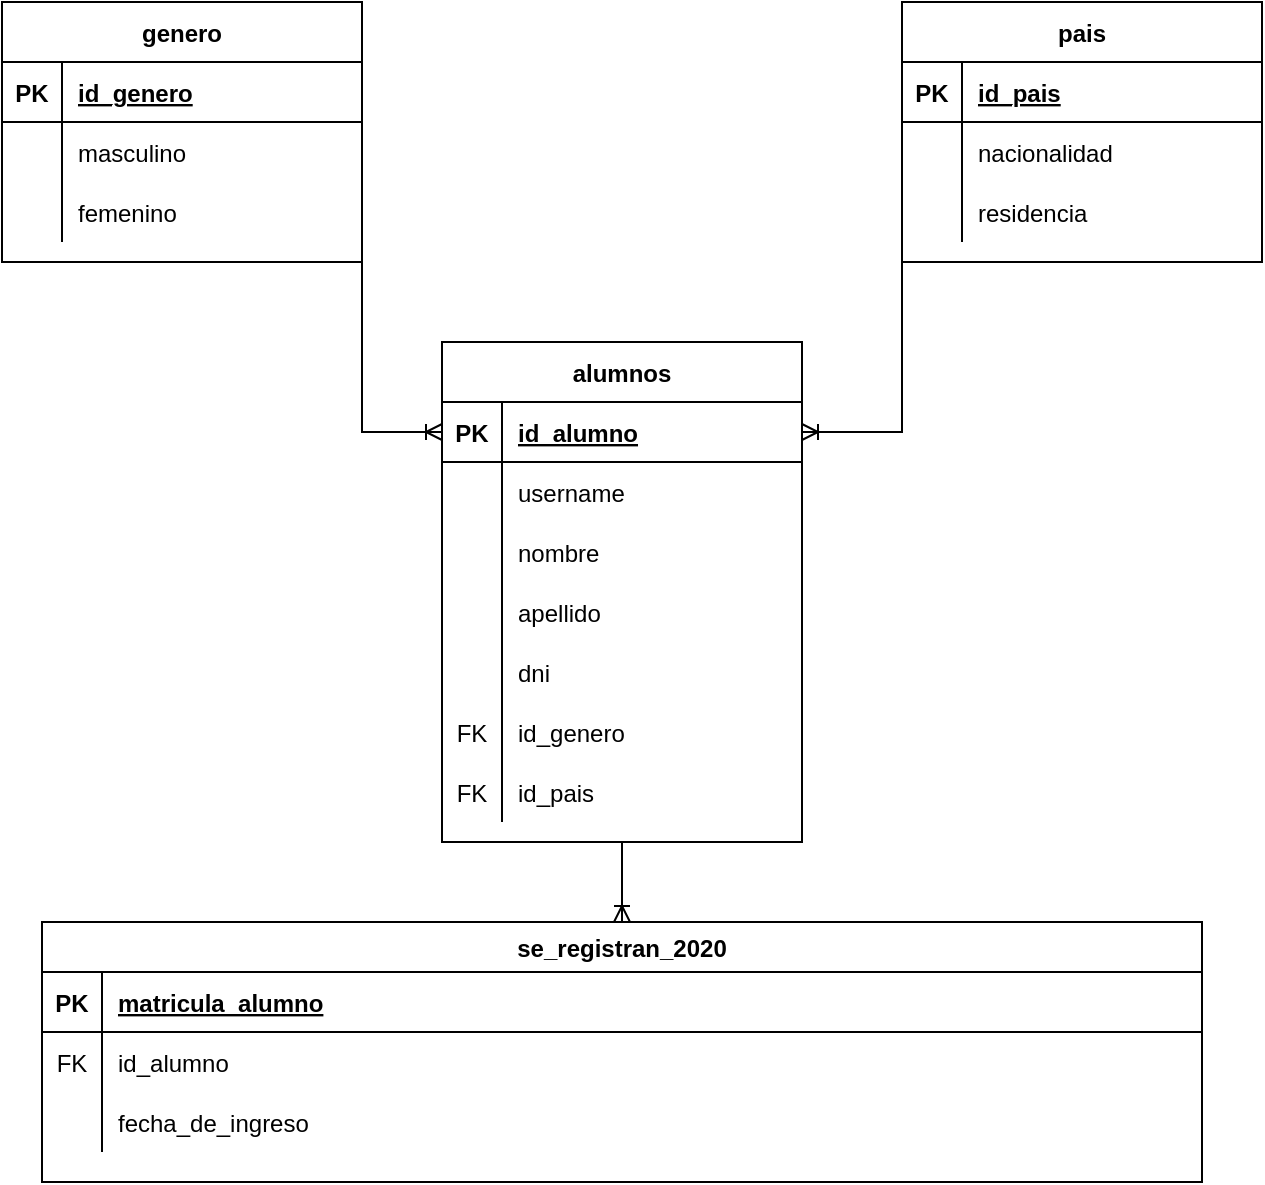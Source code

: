 <mxfile version="20.5.1" type="github">
  <diagram id="C5RBs43oDa-KdzZeNtuy" name="Page-1">
    <mxGraphModel dx="2009" dy="732" grid="1" gridSize="10" guides="1" tooltips="1" connect="1" arrows="1" fold="1" page="1" pageScale="1" pageWidth="827" pageHeight="1169" math="0" shadow="0">
      <root>
        <mxCell id="WIyWlLk6GJQsqaUBKTNV-0" />
        <mxCell id="WIyWlLk6GJQsqaUBKTNV-1" parent="WIyWlLk6GJQsqaUBKTNV-0" />
        <mxCell id="DNEb0LjAqOow33Zedk2P-69" style="edgeStyle=orthogonalEdgeStyle;rounded=0;orthogonalLoop=1;jettySize=auto;html=1;exitX=0.5;exitY=1;exitDx=0;exitDy=0;endArrow=ERoneToMany;endFill=0;" edge="1" parent="WIyWlLk6GJQsqaUBKTNV-1" source="DNEb0LjAqOow33Zedk2P-0" target="DNEb0LjAqOow33Zedk2P-47">
          <mxGeometry relative="1" as="geometry" />
        </mxCell>
        <mxCell id="DNEb0LjAqOow33Zedk2P-0" value="alumnos" style="shape=table;startSize=30;container=1;collapsible=1;childLayout=tableLayout;fixedRows=1;rowLines=0;fontStyle=1;align=center;resizeLast=1;" vertex="1" parent="WIyWlLk6GJQsqaUBKTNV-1">
          <mxGeometry x="-510" y="190" width="180" height="250" as="geometry" />
        </mxCell>
        <mxCell id="DNEb0LjAqOow33Zedk2P-1" value="" style="shape=tableRow;horizontal=0;startSize=0;swimlaneHead=0;swimlaneBody=0;fillColor=none;collapsible=0;dropTarget=0;points=[[0,0.5],[1,0.5]];portConstraint=eastwest;top=0;left=0;right=0;bottom=1;" vertex="1" parent="DNEb0LjAqOow33Zedk2P-0">
          <mxGeometry y="30" width="180" height="30" as="geometry" />
        </mxCell>
        <mxCell id="DNEb0LjAqOow33Zedk2P-2" value="PK" style="shape=partialRectangle;connectable=0;fillColor=none;top=0;left=0;bottom=0;right=0;fontStyle=1;overflow=hidden;" vertex="1" parent="DNEb0LjAqOow33Zedk2P-1">
          <mxGeometry width="30" height="30" as="geometry">
            <mxRectangle width="30" height="30" as="alternateBounds" />
          </mxGeometry>
        </mxCell>
        <mxCell id="DNEb0LjAqOow33Zedk2P-3" value="id_alumno" style="shape=partialRectangle;connectable=0;fillColor=none;top=0;left=0;bottom=0;right=0;align=left;spacingLeft=6;fontStyle=5;overflow=hidden;" vertex="1" parent="DNEb0LjAqOow33Zedk2P-1">
          <mxGeometry x="30" width="150" height="30" as="geometry">
            <mxRectangle width="150" height="30" as="alternateBounds" />
          </mxGeometry>
        </mxCell>
        <mxCell id="DNEb0LjAqOow33Zedk2P-4" value="" style="shape=tableRow;horizontal=0;startSize=0;swimlaneHead=0;swimlaneBody=0;fillColor=none;collapsible=0;dropTarget=0;points=[[0,0.5],[1,0.5]];portConstraint=eastwest;top=0;left=0;right=0;bottom=0;" vertex="1" parent="DNEb0LjAqOow33Zedk2P-0">
          <mxGeometry y="60" width="180" height="30" as="geometry" />
        </mxCell>
        <mxCell id="DNEb0LjAqOow33Zedk2P-5" value="" style="shape=partialRectangle;connectable=0;fillColor=none;top=0;left=0;bottom=0;right=0;editable=1;overflow=hidden;" vertex="1" parent="DNEb0LjAqOow33Zedk2P-4">
          <mxGeometry width="30" height="30" as="geometry">
            <mxRectangle width="30" height="30" as="alternateBounds" />
          </mxGeometry>
        </mxCell>
        <mxCell id="DNEb0LjAqOow33Zedk2P-6" value="username" style="shape=partialRectangle;connectable=0;fillColor=none;top=0;left=0;bottom=0;right=0;align=left;spacingLeft=6;overflow=hidden;" vertex="1" parent="DNEb0LjAqOow33Zedk2P-4">
          <mxGeometry x="30" width="150" height="30" as="geometry">
            <mxRectangle width="150" height="30" as="alternateBounds" />
          </mxGeometry>
        </mxCell>
        <mxCell id="DNEb0LjAqOow33Zedk2P-7" value="" style="shape=tableRow;horizontal=0;startSize=0;swimlaneHead=0;swimlaneBody=0;fillColor=none;collapsible=0;dropTarget=0;points=[[0,0.5],[1,0.5]];portConstraint=eastwest;top=0;left=0;right=0;bottom=0;" vertex="1" parent="DNEb0LjAqOow33Zedk2P-0">
          <mxGeometry y="90" width="180" height="30" as="geometry" />
        </mxCell>
        <mxCell id="DNEb0LjAqOow33Zedk2P-8" value="" style="shape=partialRectangle;connectable=0;fillColor=none;top=0;left=0;bottom=0;right=0;editable=1;overflow=hidden;" vertex="1" parent="DNEb0LjAqOow33Zedk2P-7">
          <mxGeometry width="30" height="30" as="geometry">
            <mxRectangle width="30" height="30" as="alternateBounds" />
          </mxGeometry>
        </mxCell>
        <mxCell id="DNEb0LjAqOow33Zedk2P-9" value="nombre                        " style="shape=partialRectangle;connectable=0;fillColor=none;top=0;left=0;bottom=0;right=0;align=left;spacingLeft=6;overflow=hidden;" vertex="1" parent="DNEb0LjAqOow33Zedk2P-7">
          <mxGeometry x="30" width="150" height="30" as="geometry">
            <mxRectangle width="150" height="30" as="alternateBounds" />
          </mxGeometry>
        </mxCell>
        <mxCell id="DNEb0LjAqOow33Zedk2P-10" value="" style="shape=tableRow;horizontal=0;startSize=0;swimlaneHead=0;swimlaneBody=0;fillColor=none;collapsible=0;dropTarget=0;points=[[0,0.5],[1,0.5]];portConstraint=eastwest;top=0;left=0;right=0;bottom=0;" vertex="1" parent="DNEb0LjAqOow33Zedk2P-0">
          <mxGeometry y="120" width="180" height="30" as="geometry" />
        </mxCell>
        <mxCell id="DNEb0LjAqOow33Zedk2P-11" value="" style="shape=partialRectangle;connectable=0;fillColor=none;top=0;left=0;bottom=0;right=0;editable=1;overflow=hidden;" vertex="1" parent="DNEb0LjAqOow33Zedk2P-10">
          <mxGeometry width="30" height="30" as="geometry">
            <mxRectangle width="30" height="30" as="alternateBounds" />
          </mxGeometry>
        </mxCell>
        <mxCell id="DNEb0LjAqOow33Zedk2P-12" value="apellido" style="shape=partialRectangle;connectable=0;fillColor=none;top=0;left=0;bottom=0;right=0;align=left;spacingLeft=6;overflow=hidden;" vertex="1" parent="DNEb0LjAqOow33Zedk2P-10">
          <mxGeometry x="30" width="150" height="30" as="geometry">
            <mxRectangle width="150" height="30" as="alternateBounds" />
          </mxGeometry>
        </mxCell>
        <mxCell id="DNEb0LjAqOow33Zedk2P-13" value="" style="shape=tableRow;horizontal=0;startSize=0;swimlaneHead=0;swimlaneBody=0;fillColor=none;collapsible=0;dropTarget=0;points=[[0,0.5],[1,0.5]];portConstraint=eastwest;top=0;left=0;right=0;bottom=0;" vertex="1" parent="DNEb0LjAqOow33Zedk2P-0">
          <mxGeometry y="150" width="180" height="30" as="geometry" />
        </mxCell>
        <mxCell id="DNEb0LjAqOow33Zedk2P-14" value="" style="shape=partialRectangle;connectable=0;fillColor=none;top=0;left=0;bottom=0;right=0;editable=1;overflow=hidden;" vertex="1" parent="DNEb0LjAqOow33Zedk2P-13">
          <mxGeometry width="30" height="30" as="geometry">
            <mxRectangle width="30" height="30" as="alternateBounds" />
          </mxGeometry>
        </mxCell>
        <mxCell id="DNEb0LjAqOow33Zedk2P-15" value="dni" style="shape=partialRectangle;connectable=0;fillColor=none;top=0;left=0;bottom=0;right=0;align=left;spacingLeft=6;overflow=hidden;" vertex="1" parent="DNEb0LjAqOow33Zedk2P-13">
          <mxGeometry x="30" width="150" height="30" as="geometry">
            <mxRectangle width="150" height="30" as="alternateBounds" />
          </mxGeometry>
        </mxCell>
        <mxCell id="DNEb0LjAqOow33Zedk2P-29" value="" style="shape=tableRow;horizontal=0;startSize=0;swimlaneHead=0;swimlaneBody=0;fillColor=none;collapsible=0;dropTarget=0;points=[[0,0.5],[1,0.5]];portConstraint=eastwest;top=0;left=0;right=0;bottom=0;" vertex="1" parent="DNEb0LjAqOow33Zedk2P-0">
          <mxGeometry y="180" width="180" height="30" as="geometry" />
        </mxCell>
        <mxCell id="DNEb0LjAqOow33Zedk2P-30" value="FK" style="shape=partialRectangle;connectable=0;fillColor=none;top=0;left=0;bottom=0;right=0;editable=1;overflow=hidden;" vertex="1" parent="DNEb0LjAqOow33Zedk2P-29">
          <mxGeometry width="30" height="30" as="geometry">
            <mxRectangle width="30" height="30" as="alternateBounds" />
          </mxGeometry>
        </mxCell>
        <mxCell id="DNEb0LjAqOow33Zedk2P-31" value="id_genero" style="shape=partialRectangle;connectable=0;fillColor=none;top=0;left=0;bottom=0;right=0;align=left;spacingLeft=6;overflow=hidden;" vertex="1" parent="DNEb0LjAqOow33Zedk2P-29">
          <mxGeometry x="30" width="150" height="30" as="geometry">
            <mxRectangle width="150" height="30" as="alternateBounds" />
          </mxGeometry>
        </mxCell>
        <mxCell id="DNEb0LjAqOow33Zedk2P-42" value="" style="shape=tableRow;horizontal=0;startSize=0;swimlaneHead=0;swimlaneBody=0;fillColor=none;collapsible=0;dropTarget=0;points=[[0,0.5],[1,0.5]];portConstraint=eastwest;top=0;left=0;right=0;bottom=0;" vertex="1" parent="DNEb0LjAqOow33Zedk2P-0">
          <mxGeometry y="210" width="180" height="30" as="geometry" />
        </mxCell>
        <mxCell id="DNEb0LjAqOow33Zedk2P-43" value="FK" style="shape=partialRectangle;connectable=0;fillColor=none;top=0;left=0;bottom=0;right=0;editable=1;overflow=hidden;" vertex="1" parent="DNEb0LjAqOow33Zedk2P-42">
          <mxGeometry width="30" height="30" as="geometry">
            <mxRectangle width="30" height="30" as="alternateBounds" />
          </mxGeometry>
        </mxCell>
        <mxCell id="DNEb0LjAqOow33Zedk2P-44" value="id_pais" style="shape=partialRectangle;connectable=0;fillColor=none;top=0;left=0;bottom=0;right=0;align=left;spacingLeft=6;overflow=hidden;" vertex="1" parent="DNEb0LjAqOow33Zedk2P-42">
          <mxGeometry x="30" width="150" height="30" as="geometry">
            <mxRectangle width="150" height="30" as="alternateBounds" />
          </mxGeometry>
        </mxCell>
        <mxCell id="DNEb0LjAqOow33Zedk2P-45" style="edgeStyle=orthogonalEdgeStyle;rounded=0;orthogonalLoop=1;jettySize=auto;html=1;exitX=1;exitY=1;exitDx=0;exitDy=0;entryX=0;entryY=0.5;entryDx=0;entryDy=0;endArrow=ERoneToMany;endFill=0;" edge="1" parent="WIyWlLk6GJQsqaUBKTNV-1" source="DNEb0LjAqOow33Zedk2P-16" target="DNEb0LjAqOow33Zedk2P-1">
          <mxGeometry relative="1" as="geometry" />
        </mxCell>
        <mxCell id="DNEb0LjAqOow33Zedk2P-16" value="genero" style="shape=table;startSize=30;container=1;collapsible=1;childLayout=tableLayout;fixedRows=1;rowLines=0;fontStyle=1;align=center;resizeLast=1;" vertex="1" parent="WIyWlLk6GJQsqaUBKTNV-1">
          <mxGeometry x="-730" y="20" width="180" height="130" as="geometry" />
        </mxCell>
        <mxCell id="DNEb0LjAqOow33Zedk2P-17" value="" style="shape=tableRow;horizontal=0;startSize=0;swimlaneHead=0;swimlaneBody=0;fillColor=none;collapsible=0;dropTarget=0;points=[[0,0.5],[1,0.5]];portConstraint=eastwest;top=0;left=0;right=0;bottom=1;" vertex="1" parent="DNEb0LjAqOow33Zedk2P-16">
          <mxGeometry y="30" width="180" height="30" as="geometry" />
        </mxCell>
        <mxCell id="DNEb0LjAqOow33Zedk2P-18" value="PK" style="shape=partialRectangle;connectable=0;fillColor=none;top=0;left=0;bottom=0;right=0;fontStyle=1;overflow=hidden;" vertex="1" parent="DNEb0LjAqOow33Zedk2P-17">
          <mxGeometry width="30" height="30" as="geometry">
            <mxRectangle width="30" height="30" as="alternateBounds" />
          </mxGeometry>
        </mxCell>
        <mxCell id="DNEb0LjAqOow33Zedk2P-19" value="id_genero" style="shape=partialRectangle;connectable=0;fillColor=none;top=0;left=0;bottom=0;right=0;align=left;spacingLeft=6;fontStyle=5;overflow=hidden;" vertex="1" parent="DNEb0LjAqOow33Zedk2P-17">
          <mxGeometry x="30" width="150" height="30" as="geometry">
            <mxRectangle width="150" height="30" as="alternateBounds" />
          </mxGeometry>
        </mxCell>
        <mxCell id="DNEb0LjAqOow33Zedk2P-20" value="" style="shape=tableRow;horizontal=0;startSize=0;swimlaneHead=0;swimlaneBody=0;fillColor=none;collapsible=0;dropTarget=0;points=[[0,0.5],[1,0.5]];portConstraint=eastwest;top=0;left=0;right=0;bottom=0;" vertex="1" parent="DNEb0LjAqOow33Zedk2P-16">
          <mxGeometry y="60" width="180" height="30" as="geometry" />
        </mxCell>
        <mxCell id="DNEb0LjAqOow33Zedk2P-21" value="" style="shape=partialRectangle;connectable=0;fillColor=none;top=0;left=0;bottom=0;right=0;editable=1;overflow=hidden;" vertex="1" parent="DNEb0LjAqOow33Zedk2P-20">
          <mxGeometry width="30" height="30" as="geometry">
            <mxRectangle width="30" height="30" as="alternateBounds" />
          </mxGeometry>
        </mxCell>
        <mxCell id="DNEb0LjAqOow33Zedk2P-22" value="masculino" style="shape=partialRectangle;connectable=0;fillColor=none;top=0;left=0;bottom=0;right=0;align=left;spacingLeft=6;overflow=hidden;" vertex="1" parent="DNEb0LjAqOow33Zedk2P-20">
          <mxGeometry x="30" width="150" height="30" as="geometry">
            <mxRectangle width="150" height="30" as="alternateBounds" />
          </mxGeometry>
        </mxCell>
        <mxCell id="DNEb0LjAqOow33Zedk2P-23" value="" style="shape=tableRow;horizontal=0;startSize=0;swimlaneHead=0;swimlaneBody=0;fillColor=none;collapsible=0;dropTarget=0;points=[[0,0.5],[1,0.5]];portConstraint=eastwest;top=0;left=0;right=0;bottom=0;" vertex="1" parent="DNEb0LjAqOow33Zedk2P-16">
          <mxGeometry y="90" width="180" height="30" as="geometry" />
        </mxCell>
        <mxCell id="DNEb0LjAqOow33Zedk2P-24" value="" style="shape=partialRectangle;connectable=0;fillColor=none;top=0;left=0;bottom=0;right=0;editable=1;overflow=hidden;" vertex="1" parent="DNEb0LjAqOow33Zedk2P-23">
          <mxGeometry width="30" height="30" as="geometry">
            <mxRectangle width="30" height="30" as="alternateBounds" />
          </mxGeometry>
        </mxCell>
        <mxCell id="DNEb0LjAqOow33Zedk2P-25" value="femenino" style="shape=partialRectangle;connectable=0;fillColor=none;top=0;left=0;bottom=0;right=0;align=left;spacingLeft=6;overflow=hidden;" vertex="1" parent="DNEb0LjAqOow33Zedk2P-23">
          <mxGeometry x="30" width="150" height="30" as="geometry">
            <mxRectangle width="150" height="30" as="alternateBounds" />
          </mxGeometry>
        </mxCell>
        <mxCell id="DNEb0LjAqOow33Zedk2P-46" style="edgeStyle=orthogonalEdgeStyle;rounded=0;orthogonalLoop=1;jettySize=auto;html=1;exitX=0;exitY=1;exitDx=0;exitDy=0;entryX=1;entryY=0.5;entryDx=0;entryDy=0;endArrow=ERoneToMany;endFill=0;" edge="1" parent="WIyWlLk6GJQsqaUBKTNV-1" source="DNEb0LjAqOow33Zedk2P-32" target="DNEb0LjAqOow33Zedk2P-1">
          <mxGeometry relative="1" as="geometry" />
        </mxCell>
        <mxCell id="DNEb0LjAqOow33Zedk2P-32" value="pais" style="shape=table;startSize=30;container=1;collapsible=1;childLayout=tableLayout;fixedRows=1;rowLines=0;fontStyle=1;align=center;resizeLast=1;" vertex="1" parent="WIyWlLk6GJQsqaUBKTNV-1">
          <mxGeometry x="-280" y="20" width="180" height="130" as="geometry" />
        </mxCell>
        <mxCell id="DNEb0LjAqOow33Zedk2P-33" value="" style="shape=tableRow;horizontal=0;startSize=0;swimlaneHead=0;swimlaneBody=0;fillColor=none;collapsible=0;dropTarget=0;points=[[0,0.5],[1,0.5]];portConstraint=eastwest;top=0;left=0;right=0;bottom=1;" vertex="1" parent="DNEb0LjAqOow33Zedk2P-32">
          <mxGeometry y="30" width="180" height="30" as="geometry" />
        </mxCell>
        <mxCell id="DNEb0LjAqOow33Zedk2P-34" value="PK" style="shape=partialRectangle;connectable=0;fillColor=none;top=0;left=0;bottom=0;right=0;fontStyle=1;overflow=hidden;" vertex="1" parent="DNEb0LjAqOow33Zedk2P-33">
          <mxGeometry width="30" height="30" as="geometry">
            <mxRectangle width="30" height="30" as="alternateBounds" />
          </mxGeometry>
        </mxCell>
        <mxCell id="DNEb0LjAqOow33Zedk2P-35" value="id_pais" style="shape=partialRectangle;connectable=0;fillColor=none;top=0;left=0;bottom=0;right=0;align=left;spacingLeft=6;fontStyle=5;overflow=hidden;" vertex="1" parent="DNEb0LjAqOow33Zedk2P-33">
          <mxGeometry x="30" width="150" height="30" as="geometry">
            <mxRectangle width="150" height="30" as="alternateBounds" />
          </mxGeometry>
        </mxCell>
        <mxCell id="DNEb0LjAqOow33Zedk2P-36" value="" style="shape=tableRow;horizontal=0;startSize=0;swimlaneHead=0;swimlaneBody=0;fillColor=none;collapsible=0;dropTarget=0;points=[[0,0.5],[1,0.5]];portConstraint=eastwest;top=0;left=0;right=0;bottom=0;" vertex="1" parent="DNEb0LjAqOow33Zedk2P-32">
          <mxGeometry y="60" width="180" height="30" as="geometry" />
        </mxCell>
        <mxCell id="DNEb0LjAqOow33Zedk2P-37" value="" style="shape=partialRectangle;connectable=0;fillColor=none;top=0;left=0;bottom=0;right=0;editable=1;overflow=hidden;" vertex="1" parent="DNEb0LjAqOow33Zedk2P-36">
          <mxGeometry width="30" height="30" as="geometry">
            <mxRectangle width="30" height="30" as="alternateBounds" />
          </mxGeometry>
        </mxCell>
        <mxCell id="DNEb0LjAqOow33Zedk2P-38" value="nacionalidad" style="shape=partialRectangle;connectable=0;fillColor=none;top=0;left=0;bottom=0;right=0;align=left;spacingLeft=6;overflow=hidden;" vertex="1" parent="DNEb0LjAqOow33Zedk2P-36">
          <mxGeometry x="30" width="150" height="30" as="geometry">
            <mxRectangle width="150" height="30" as="alternateBounds" />
          </mxGeometry>
        </mxCell>
        <mxCell id="DNEb0LjAqOow33Zedk2P-39" value="" style="shape=tableRow;horizontal=0;startSize=0;swimlaneHead=0;swimlaneBody=0;fillColor=none;collapsible=0;dropTarget=0;points=[[0,0.5],[1,0.5]];portConstraint=eastwest;top=0;left=0;right=0;bottom=0;" vertex="1" parent="DNEb0LjAqOow33Zedk2P-32">
          <mxGeometry y="90" width="180" height="30" as="geometry" />
        </mxCell>
        <mxCell id="DNEb0LjAqOow33Zedk2P-40" value="" style="shape=partialRectangle;connectable=0;fillColor=none;top=0;left=0;bottom=0;right=0;editable=1;overflow=hidden;" vertex="1" parent="DNEb0LjAqOow33Zedk2P-39">
          <mxGeometry width="30" height="30" as="geometry">
            <mxRectangle width="30" height="30" as="alternateBounds" />
          </mxGeometry>
        </mxCell>
        <mxCell id="DNEb0LjAqOow33Zedk2P-41" value="residencia" style="shape=partialRectangle;connectable=0;fillColor=none;top=0;left=0;bottom=0;right=0;align=left;spacingLeft=6;overflow=hidden;" vertex="1" parent="DNEb0LjAqOow33Zedk2P-39">
          <mxGeometry x="30" width="150" height="30" as="geometry">
            <mxRectangle width="150" height="30" as="alternateBounds" />
          </mxGeometry>
        </mxCell>
        <mxCell id="DNEb0LjAqOow33Zedk2P-47" value="se_registran_2020" style="shape=table;startSize=25;container=1;collapsible=1;childLayout=tableLayout;fixedRows=1;rowLines=0;fontStyle=1;align=center;resizeLast=1;" vertex="1" parent="WIyWlLk6GJQsqaUBKTNV-1">
          <mxGeometry x="-710" y="480" width="580" height="130" as="geometry" />
        </mxCell>
        <mxCell id="DNEb0LjAqOow33Zedk2P-48" value="" style="shape=tableRow;horizontal=0;startSize=0;swimlaneHead=0;swimlaneBody=0;fillColor=none;collapsible=0;dropTarget=0;points=[[0,0.5],[1,0.5]];portConstraint=eastwest;top=0;left=0;right=0;bottom=1;" vertex="1" parent="DNEb0LjAqOow33Zedk2P-47">
          <mxGeometry y="25" width="580" height="30" as="geometry" />
        </mxCell>
        <mxCell id="DNEb0LjAqOow33Zedk2P-49" value="PK" style="shape=partialRectangle;connectable=0;fillColor=none;top=0;left=0;bottom=0;right=0;fontStyle=1;overflow=hidden;" vertex="1" parent="DNEb0LjAqOow33Zedk2P-48">
          <mxGeometry width="30" height="30" as="geometry">
            <mxRectangle width="30" height="30" as="alternateBounds" />
          </mxGeometry>
        </mxCell>
        <mxCell id="DNEb0LjAqOow33Zedk2P-50" value="matricula_alumno" style="shape=partialRectangle;connectable=0;fillColor=none;top=0;left=0;bottom=0;right=0;align=left;spacingLeft=6;fontStyle=5;overflow=hidden;" vertex="1" parent="DNEb0LjAqOow33Zedk2P-48">
          <mxGeometry x="30" width="550" height="30" as="geometry">
            <mxRectangle width="550" height="30" as="alternateBounds" />
          </mxGeometry>
        </mxCell>
        <mxCell id="DNEb0LjAqOow33Zedk2P-63" value="" style="shape=tableRow;horizontal=0;startSize=0;swimlaneHead=0;swimlaneBody=0;fillColor=none;collapsible=0;dropTarget=0;points=[[0,0.5],[1,0.5]];portConstraint=eastwest;top=0;left=0;right=0;bottom=0;" vertex="1" parent="DNEb0LjAqOow33Zedk2P-47">
          <mxGeometry y="55" width="580" height="30" as="geometry" />
        </mxCell>
        <mxCell id="DNEb0LjAqOow33Zedk2P-64" value="FK" style="shape=partialRectangle;connectable=0;fillColor=none;top=0;left=0;bottom=0;right=0;editable=1;overflow=hidden;" vertex="1" parent="DNEb0LjAqOow33Zedk2P-63">
          <mxGeometry width="30" height="30" as="geometry">
            <mxRectangle width="30" height="30" as="alternateBounds" />
          </mxGeometry>
        </mxCell>
        <mxCell id="DNEb0LjAqOow33Zedk2P-65" value="id_alumno" style="shape=partialRectangle;connectable=0;fillColor=none;top=0;left=0;bottom=0;right=0;align=left;spacingLeft=6;overflow=hidden;" vertex="1" parent="DNEb0LjAqOow33Zedk2P-63">
          <mxGeometry x="30" width="550" height="30" as="geometry">
            <mxRectangle width="550" height="30" as="alternateBounds" />
          </mxGeometry>
        </mxCell>
        <mxCell id="DNEb0LjAqOow33Zedk2P-70" value="" style="shape=tableRow;horizontal=0;startSize=0;swimlaneHead=0;swimlaneBody=0;fillColor=none;collapsible=0;dropTarget=0;points=[[0,0.5],[1,0.5]];portConstraint=eastwest;top=0;left=0;right=0;bottom=0;" vertex="1" parent="DNEb0LjAqOow33Zedk2P-47">
          <mxGeometry y="85" width="580" height="30" as="geometry" />
        </mxCell>
        <mxCell id="DNEb0LjAqOow33Zedk2P-71" value="" style="shape=partialRectangle;connectable=0;fillColor=none;top=0;left=0;bottom=0;right=0;editable=1;overflow=hidden;" vertex="1" parent="DNEb0LjAqOow33Zedk2P-70">
          <mxGeometry width="30" height="30" as="geometry">
            <mxRectangle width="30" height="30" as="alternateBounds" />
          </mxGeometry>
        </mxCell>
        <mxCell id="DNEb0LjAqOow33Zedk2P-72" value="fecha_de_ingreso" style="shape=partialRectangle;connectable=0;fillColor=none;top=0;left=0;bottom=0;right=0;align=left;spacingLeft=6;overflow=hidden;" vertex="1" parent="DNEb0LjAqOow33Zedk2P-70">
          <mxGeometry x="30" width="550" height="30" as="geometry">
            <mxRectangle width="550" height="30" as="alternateBounds" />
          </mxGeometry>
        </mxCell>
      </root>
    </mxGraphModel>
  </diagram>
</mxfile>
